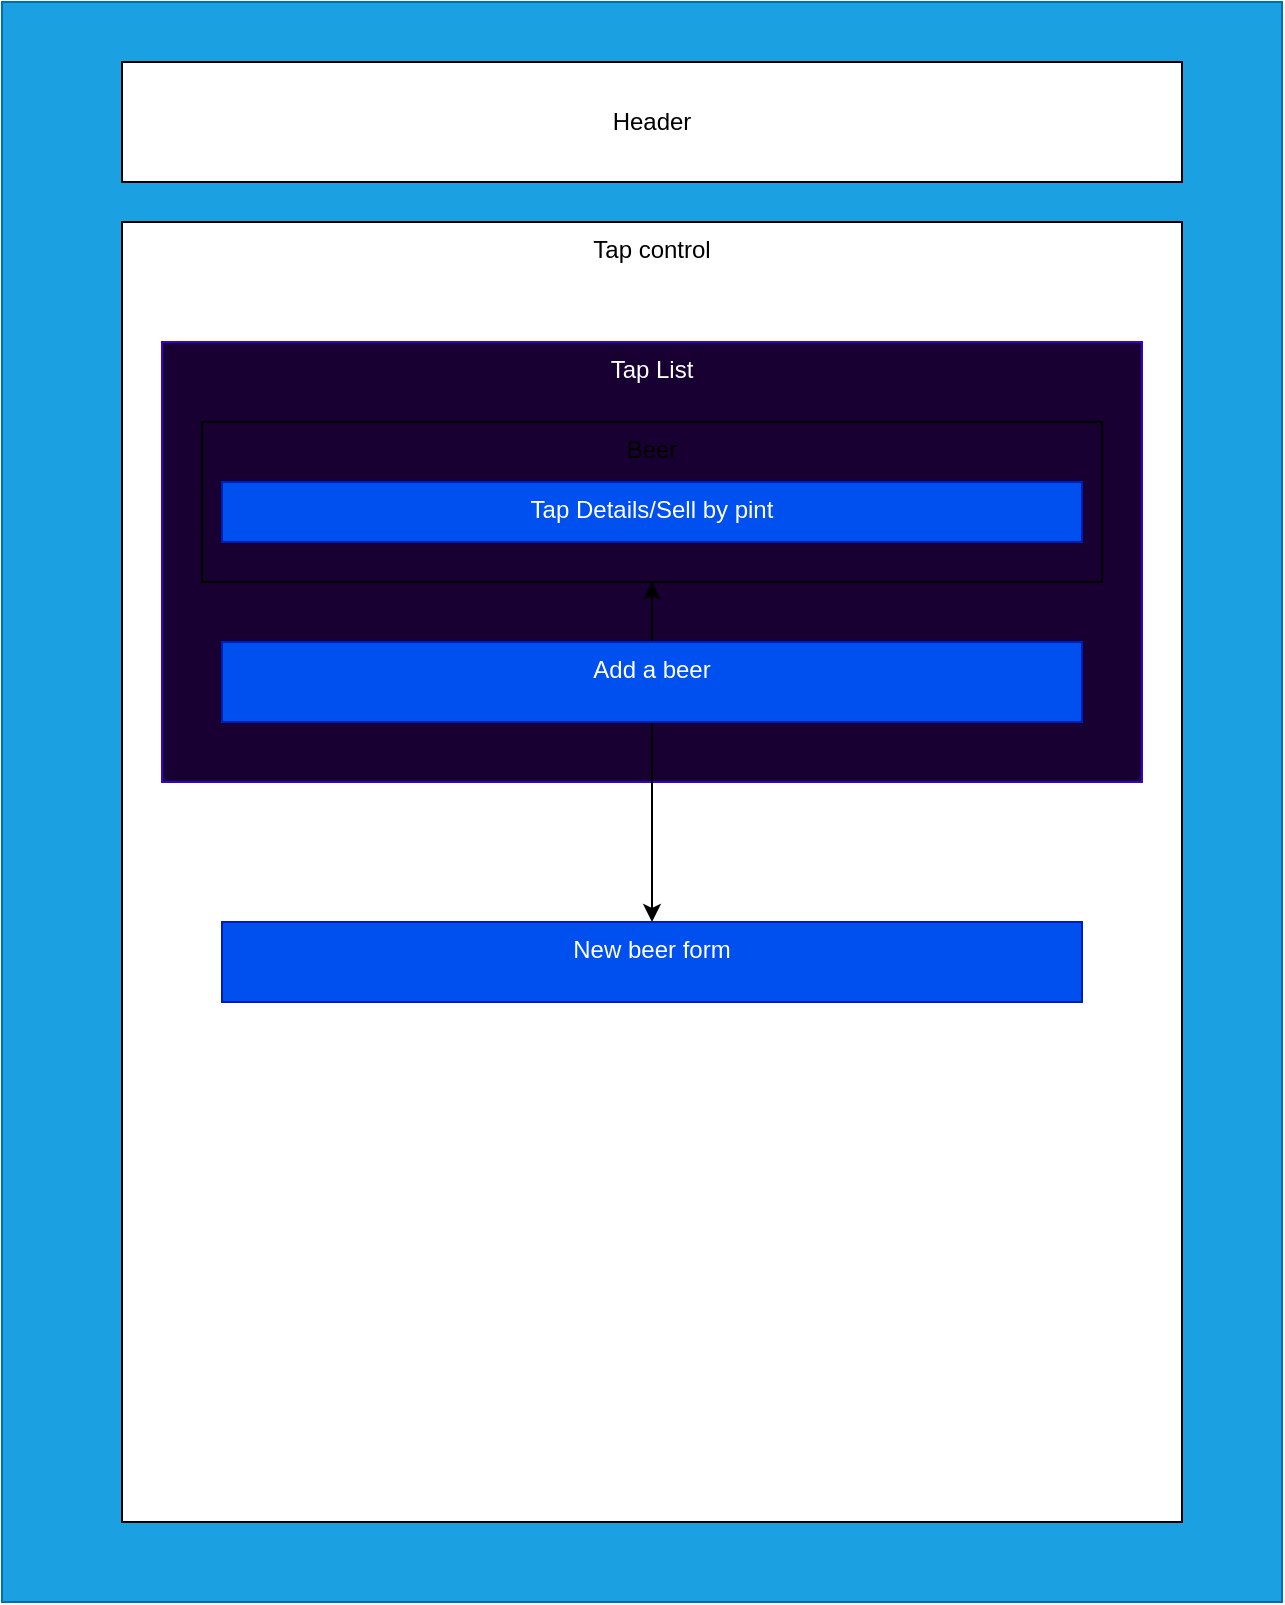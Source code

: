 <mxfile>
    <diagram id="GmdeU1M09zs935_5wNmE" name="Page-1">
        <mxGraphModel dx="152" dy="958" grid="1" gridSize="10" guides="1" tooltips="1" connect="1" arrows="1" fold="1" page="1" pageScale="1" pageWidth="850" pageHeight="1100" math="0" shadow="0">
            <root>
                <mxCell id="0"/>
                <mxCell id="1" parent="0"/>
                <mxCell id="2" value="" style="rounded=0;whiteSpace=wrap;html=1;fillColor=#1ba1e2;strokeColor=#006EAF;fontColor=#ffffff;" parent="1" vertex="1">
                    <mxGeometry x="90" y="40" width="640" height="800" as="geometry"/>
                </mxCell>
                <mxCell id="3" value="Header&lt;br&gt;" style="rounded=0;whiteSpace=wrap;html=1;" parent="1" vertex="1">
                    <mxGeometry x="150" y="70" width="530" height="60" as="geometry"/>
                </mxCell>
                <mxCell id="4" value="Tap control" style="rounded=0;whiteSpace=wrap;html=1;verticalAlign=top;" parent="1" vertex="1">
                    <mxGeometry x="150" y="150" width="530" height="650" as="geometry"/>
                </mxCell>
                <mxCell id="5" value="Tap List&lt;br&gt;" style="rounded=0;whiteSpace=wrap;html=1;verticalAlign=top;strokeColor=#3700CC;fontColor=#ffffff;fillColor=#190033;" parent="1" vertex="1">
                    <mxGeometry x="170" y="210" width="490" height="220" as="geometry"/>
                </mxCell>
                <mxCell id="6" value="Beer" style="rounded=0;whiteSpace=wrap;html=1;fillColor=#190033;verticalAlign=top;" parent="1" vertex="1">
                    <mxGeometry x="190" y="250" width="450" height="80" as="geometry"/>
                </mxCell>
                <mxCell id="7" value="Tap Details/Sell by pint" style="rounded=0;whiteSpace=wrap;html=1;fillColor=#0050ef;verticalAlign=top;strokeColor=#001DBC;fontColor=#ffffff;" parent="1" vertex="1">
                    <mxGeometry x="200" y="280" width="430" height="30" as="geometry"/>
                </mxCell>
                <mxCell id="10" style="edgeStyle=none;html=1;" parent="1" source="9" target="6" edge="1">
                    <mxGeometry relative="1" as="geometry"/>
                </mxCell>
                <mxCell id="14" style="edgeStyle=none;html=1;exitX=0.5;exitY=1;exitDx=0;exitDy=0;" parent="1" source="9" target="12" edge="1">
                    <mxGeometry relative="1" as="geometry"/>
                </mxCell>
                <mxCell id="9" value="Add a beer&lt;br&gt;" style="rounded=0;whiteSpace=wrap;html=1;fillColor=#0050ef;verticalAlign=top;strokeColor=#001DBC;fontColor=#ffffff;" parent="1" vertex="1">
                    <mxGeometry x="200" y="360" width="430" height="40" as="geometry"/>
                </mxCell>
                <mxCell id="12" value="New beer form&lt;br&gt;" style="rounded=0;whiteSpace=wrap;html=1;fillColor=#0050ef;verticalAlign=top;strokeColor=#001DBC;fontColor=#ffffff;" parent="1" vertex="1">
                    <mxGeometry x="200" y="500" width="430" height="40" as="geometry"/>
                </mxCell>
            </root>
        </mxGraphModel>
    </diagram>
</mxfile>